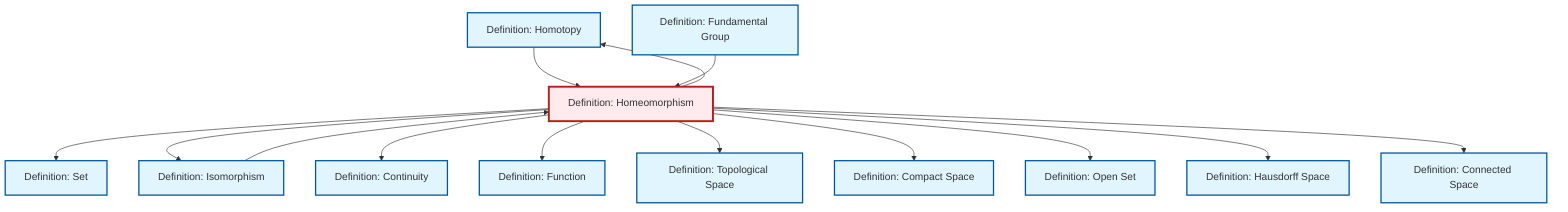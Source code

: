 graph TD
    classDef definition fill:#e1f5fe,stroke:#01579b,stroke-width:2px
    classDef theorem fill:#f3e5f5,stroke:#4a148c,stroke-width:2px
    classDef axiom fill:#fff3e0,stroke:#e65100,stroke-width:2px
    classDef example fill:#e8f5e9,stroke:#1b5e20,stroke-width:2px
    classDef current fill:#ffebee,stroke:#b71c1c,stroke-width:3px
    def-topological-space["Definition: Topological Space"]:::definition
    def-compact["Definition: Compact Space"]:::definition
    def-homotopy["Definition: Homotopy"]:::definition
    def-open-set["Definition: Open Set"]:::definition
    def-set["Definition: Set"]:::definition
    def-fundamental-group["Definition: Fundamental Group"]:::definition
    def-hausdorff["Definition: Hausdorff Space"]:::definition
    def-homeomorphism["Definition: Homeomorphism"]:::definition
    def-connected["Definition: Connected Space"]:::definition
    def-continuity["Definition: Continuity"]:::definition
    def-isomorphism["Definition: Isomorphism"]:::definition
    def-function["Definition: Function"]:::definition
    def-homeomorphism --> def-set
    def-isomorphism --> def-homeomorphism
    def-homeomorphism --> def-isomorphism
    def-homeomorphism --> def-continuity
    def-homeomorphism --> def-function
    def-homotopy --> def-homeomorphism
    def-homeomorphism --> def-topological-space
    def-homeomorphism --> def-compact
    def-homeomorphism --> def-open-set
    def-homeomorphism --> def-hausdorff
    def-homeomorphism --> def-connected
    def-homeomorphism --> def-homotopy
    def-fundamental-group --> def-homeomorphism
    class def-homeomorphism current